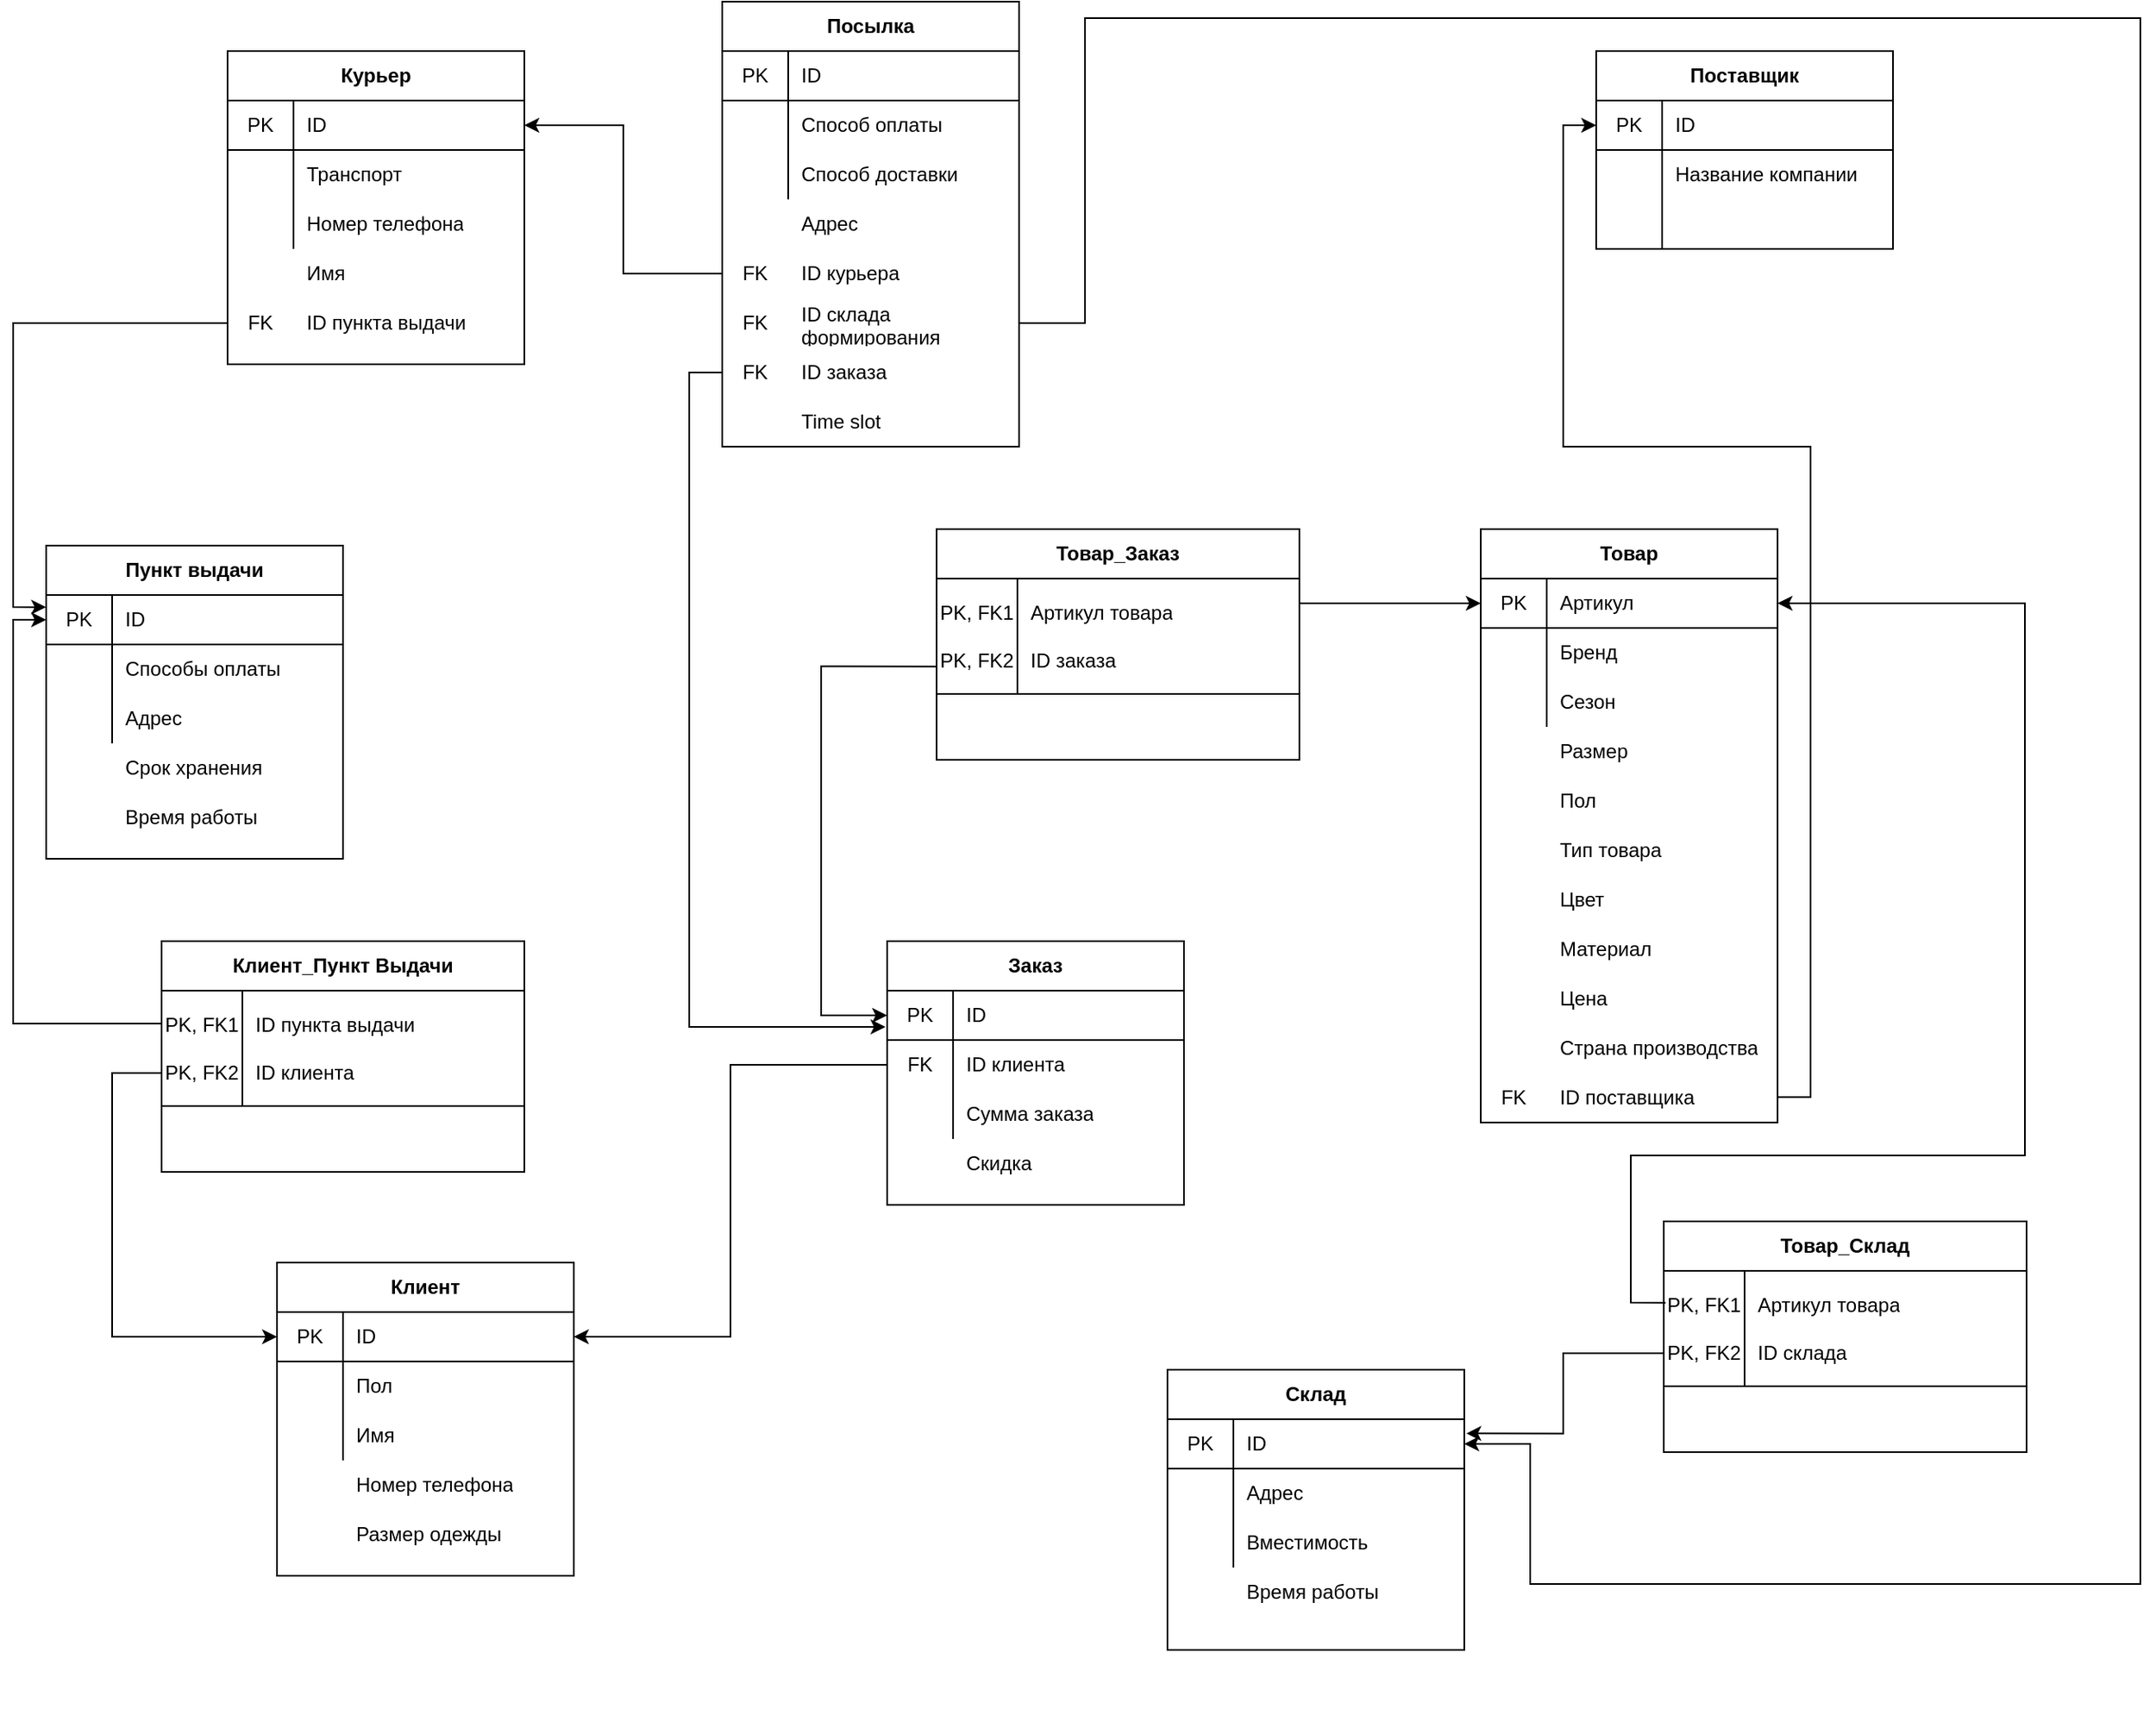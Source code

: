 <mxfile version="13.10.2" type="github">
  <diagram id="lGKr7dU0mGZIIrM9pEWA" name="Page-1">
    <mxGraphModel dx="1038" dy="548" grid="1" gridSize="10" guides="1" tooltips="1" connect="1" arrows="1" fold="1" page="1" pageScale="1" pageWidth="827" pageHeight="1169" math="0" shadow="0">
      <root>
        <mxCell id="0" />
        <mxCell id="1" parent="0" />
        <mxCell id="0K-Lj4Rn9zvSCGiPcpmL-1" value="" style="group" vertex="1" connectable="0" parent="1">
          <mxGeometry x="180" y="80" width="180" height="220" as="geometry" />
        </mxCell>
        <mxCell id="0K-Lj4Rn9zvSCGiPcpmL-2" value="Курьер" style="shape=table;html=1;whiteSpace=wrap;startSize=30;container=1;collapsible=0;childLayout=tableLayout;fixedRows=1;rowLines=0;fontStyle=1;align=center;" vertex="1" parent="0K-Lj4Rn9zvSCGiPcpmL-1">
          <mxGeometry width="180" height="190" as="geometry" />
        </mxCell>
        <mxCell id="0K-Lj4Rn9zvSCGiPcpmL-3" value="" style="shape=partialRectangle;html=1;whiteSpace=wrap;collapsible=0;dropTarget=0;pointerEvents=0;fillColor=none;top=0;left=0;bottom=1;right=0;points=[[0,0.5],[1,0.5]];portConstraint=eastwest;" vertex="1" parent="0K-Lj4Rn9zvSCGiPcpmL-2">
          <mxGeometry y="30" width="180" height="30" as="geometry" />
        </mxCell>
        <mxCell id="0K-Lj4Rn9zvSCGiPcpmL-4" value="PK" style="shape=partialRectangle;html=1;whiteSpace=wrap;connectable=0;fillColor=none;top=0;left=0;bottom=0;right=0;overflow=hidden;" vertex="1" parent="0K-Lj4Rn9zvSCGiPcpmL-3">
          <mxGeometry width="40" height="30" as="geometry" />
        </mxCell>
        <mxCell id="0K-Lj4Rn9zvSCGiPcpmL-5" value="ID" style="shape=partialRectangle;html=1;whiteSpace=wrap;connectable=0;fillColor=none;top=0;left=0;bottom=0;right=0;align=left;spacingLeft=6;overflow=hidden;" vertex="1" parent="0K-Lj4Rn9zvSCGiPcpmL-3">
          <mxGeometry x="40" width="140" height="30" as="geometry" />
        </mxCell>
        <mxCell id="0K-Lj4Rn9zvSCGiPcpmL-6" value="" style="shape=partialRectangle;html=1;whiteSpace=wrap;collapsible=0;dropTarget=0;pointerEvents=0;fillColor=none;top=0;left=0;bottom=0;right=0;points=[[0,0.5],[1,0.5]];portConstraint=eastwest;" vertex="1" parent="0K-Lj4Rn9zvSCGiPcpmL-2">
          <mxGeometry y="60" width="180" height="30" as="geometry" />
        </mxCell>
        <mxCell id="0K-Lj4Rn9zvSCGiPcpmL-7" value="" style="shape=partialRectangle;html=1;whiteSpace=wrap;connectable=0;fillColor=none;top=0;left=0;bottom=0;right=0;overflow=hidden;" vertex="1" parent="0K-Lj4Rn9zvSCGiPcpmL-6">
          <mxGeometry width="40" height="30" as="geometry" />
        </mxCell>
        <mxCell id="0K-Lj4Rn9zvSCGiPcpmL-8" value="Транспорт" style="shape=partialRectangle;html=1;whiteSpace=wrap;connectable=0;fillColor=none;top=0;left=0;bottom=0;right=0;align=left;spacingLeft=6;overflow=hidden;" vertex="1" parent="0K-Lj4Rn9zvSCGiPcpmL-6">
          <mxGeometry x="40" width="140" height="30" as="geometry" />
        </mxCell>
        <mxCell id="0K-Lj4Rn9zvSCGiPcpmL-9" value="" style="shape=partialRectangle;html=1;whiteSpace=wrap;collapsible=0;dropTarget=0;pointerEvents=0;fillColor=none;top=0;left=0;bottom=0;right=0;points=[[0,0.5],[1,0.5]];portConstraint=eastwest;" vertex="1" parent="0K-Lj4Rn9zvSCGiPcpmL-2">
          <mxGeometry y="90" width="180" height="30" as="geometry" />
        </mxCell>
        <mxCell id="0K-Lj4Rn9zvSCGiPcpmL-10" value="" style="shape=partialRectangle;html=1;whiteSpace=wrap;connectable=0;fillColor=none;top=0;left=0;bottom=0;right=0;overflow=hidden;" vertex="1" parent="0K-Lj4Rn9zvSCGiPcpmL-9">
          <mxGeometry width="40" height="30" as="geometry" />
        </mxCell>
        <mxCell id="0K-Lj4Rn9zvSCGiPcpmL-11" value="Номер телефона" style="shape=partialRectangle;html=1;whiteSpace=wrap;connectable=0;fillColor=none;top=0;left=0;bottom=0;right=0;align=left;spacingLeft=6;overflow=hidden;" vertex="1" parent="0K-Lj4Rn9zvSCGiPcpmL-9">
          <mxGeometry x="40" width="140" height="30" as="geometry" />
        </mxCell>
        <mxCell id="0K-Lj4Rn9zvSCGiPcpmL-12" value="" style="shape=partialRectangle;html=1;whiteSpace=wrap;collapsible=0;dropTarget=0;pointerEvents=0;fillColor=none;top=0;left=0;bottom=0;right=0;points=[[0,0.5],[1,0.5]];portConstraint=eastwest;" vertex="1" parent="0K-Lj4Rn9zvSCGiPcpmL-1">
          <mxGeometry y="120" width="180" height="30" as="geometry" />
        </mxCell>
        <mxCell id="0K-Lj4Rn9zvSCGiPcpmL-13" value="" style="shape=partialRectangle;html=1;whiteSpace=wrap;connectable=0;fillColor=none;top=0;left=0;bottom=0;right=0;overflow=hidden;" vertex="1" parent="0K-Lj4Rn9zvSCGiPcpmL-12">
          <mxGeometry x="-10" width="50" height="30" as="geometry" />
        </mxCell>
        <mxCell id="0K-Lj4Rn9zvSCGiPcpmL-14" value="Имя" style="shape=partialRectangle;html=1;whiteSpace=wrap;connectable=0;fillColor=none;top=0;left=0;bottom=0;right=0;align=left;spacingLeft=6;overflow=hidden;" vertex="1" parent="0K-Lj4Rn9zvSCGiPcpmL-12">
          <mxGeometry x="40" width="140" height="30" as="geometry" />
        </mxCell>
        <mxCell id="0K-Lj4Rn9zvSCGiPcpmL-15" value="" style="shape=partialRectangle;html=1;whiteSpace=wrap;collapsible=0;dropTarget=0;pointerEvents=0;fillColor=none;top=0;left=0;bottom=0;right=0;points=[[0,0.5],[1,0.5]];portConstraint=eastwest;" vertex="1" parent="0K-Lj4Rn9zvSCGiPcpmL-1">
          <mxGeometry y="150" width="180" height="30" as="geometry" />
        </mxCell>
        <mxCell id="0K-Lj4Rn9zvSCGiPcpmL-16" value="FK" style="shape=partialRectangle;html=1;whiteSpace=wrap;connectable=0;fillColor=none;top=0;left=0;bottom=0;right=0;overflow=hidden;" vertex="1" parent="0K-Lj4Rn9zvSCGiPcpmL-15">
          <mxGeometry width="40" height="30" as="geometry" />
        </mxCell>
        <mxCell id="0K-Lj4Rn9zvSCGiPcpmL-17" value="ID пункта выдачи" style="shape=partialRectangle;html=1;whiteSpace=wrap;connectable=0;fillColor=none;top=0;left=0;bottom=0;right=0;align=left;spacingLeft=6;overflow=hidden;" vertex="1" parent="0K-Lj4Rn9zvSCGiPcpmL-15">
          <mxGeometry x="40" width="140" height="30" as="geometry" />
        </mxCell>
        <mxCell id="0K-Lj4Rn9zvSCGiPcpmL-18" value="" style="group" vertex="1" connectable="0" parent="1">
          <mxGeometry x="480" y="50" width="180" height="270" as="geometry" />
        </mxCell>
        <mxCell id="0K-Lj4Rn9zvSCGiPcpmL-19" value="Посылка" style="shape=table;html=1;whiteSpace=wrap;startSize=30;container=1;collapsible=0;childLayout=tableLayout;fixedRows=1;rowLines=0;fontStyle=1;align=center;" vertex="1" parent="0K-Lj4Rn9zvSCGiPcpmL-18">
          <mxGeometry width="180" height="270" as="geometry" />
        </mxCell>
        <mxCell id="0K-Lj4Rn9zvSCGiPcpmL-20" value="" style="shape=partialRectangle;html=1;whiteSpace=wrap;collapsible=0;dropTarget=0;pointerEvents=0;fillColor=none;top=0;left=0;bottom=1;right=0;points=[[0,0.5],[1,0.5]];portConstraint=eastwest;" vertex="1" parent="0K-Lj4Rn9zvSCGiPcpmL-19">
          <mxGeometry y="30" width="180" height="30" as="geometry" />
        </mxCell>
        <mxCell id="0K-Lj4Rn9zvSCGiPcpmL-21" value="PK" style="shape=partialRectangle;html=1;whiteSpace=wrap;connectable=0;fillColor=none;top=0;left=0;bottom=0;right=0;overflow=hidden;" vertex="1" parent="0K-Lj4Rn9zvSCGiPcpmL-20">
          <mxGeometry width="40" height="30" as="geometry" />
        </mxCell>
        <mxCell id="0K-Lj4Rn9zvSCGiPcpmL-22" value="ID" style="shape=partialRectangle;html=1;whiteSpace=wrap;connectable=0;fillColor=none;top=0;left=0;bottom=0;right=0;align=left;spacingLeft=6;overflow=hidden;" vertex="1" parent="0K-Lj4Rn9zvSCGiPcpmL-20">
          <mxGeometry x="40" width="140" height="30" as="geometry" />
        </mxCell>
        <mxCell id="0K-Lj4Rn9zvSCGiPcpmL-23" value="" style="shape=partialRectangle;html=1;whiteSpace=wrap;collapsible=0;dropTarget=0;pointerEvents=0;fillColor=none;top=0;left=0;bottom=0;right=0;points=[[0,0.5],[1,0.5]];portConstraint=eastwest;" vertex="1" parent="0K-Lj4Rn9zvSCGiPcpmL-19">
          <mxGeometry y="60" width="180" height="30" as="geometry" />
        </mxCell>
        <mxCell id="0K-Lj4Rn9zvSCGiPcpmL-24" value="" style="shape=partialRectangle;html=1;whiteSpace=wrap;connectable=0;fillColor=none;top=0;left=0;bottom=0;right=0;overflow=hidden;" vertex="1" parent="0K-Lj4Rn9zvSCGiPcpmL-23">
          <mxGeometry width="40" height="30" as="geometry" />
        </mxCell>
        <mxCell id="0K-Lj4Rn9zvSCGiPcpmL-25" value="Способ оплаты" style="shape=partialRectangle;html=1;whiteSpace=wrap;connectable=0;fillColor=none;top=0;left=0;bottom=0;right=0;align=left;spacingLeft=6;overflow=hidden;" vertex="1" parent="0K-Lj4Rn9zvSCGiPcpmL-23">
          <mxGeometry x="40" width="140" height="30" as="geometry" />
        </mxCell>
        <mxCell id="0K-Lj4Rn9zvSCGiPcpmL-26" value="" style="shape=partialRectangle;html=1;whiteSpace=wrap;collapsible=0;dropTarget=0;pointerEvents=0;fillColor=none;top=0;left=0;bottom=0;right=0;points=[[0,0.5],[1,0.5]];portConstraint=eastwest;" vertex="1" parent="0K-Lj4Rn9zvSCGiPcpmL-19">
          <mxGeometry y="90" width="180" height="30" as="geometry" />
        </mxCell>
        <mxCell id="0K-Lj4Rn9zvSCGiPcpmL-27" value="" style="shape=partialRectangle;html=1;whiteSpace=wrap;connectable=0;fillColor=none;top=0;left=0;bottom=0;right=0;overflow=hidden;" vertex="1" parent="0K-Lj4Rn9zvSCGiPcpmL-26">
          <mxGeometry width="40" height="30" as="geometry" />
        </mxCell>
        <mxCell id="0K-Lj4Rn9zvSCGiPcpmL-28" value="Способ доставки" style="shape=partialRectangle;html=1;whiteSpace=wrap;connectable=0;fillColor=none;top=0;left=0;bottom=0;right=0;align=left;spacingLeft=6;overflow=hidden;" vertex="1" parent="0K-Lj4Rn9zvSCGiPcpmL-26">
          <mxGeometry x="40" width="140" height="30" as="geometry" />
        </mxCell>
        <mxCell id="0K-Lj4Rn9zvSCGiPcpmL-29" value="" style="shape=partialRectangle;html=1;whiteSpace=wrap;collapsible=0;dropTarget=0;pointerEvents=0;fillColor=none;top=0;left=0;bottom=0;right=0;points=[[0,0.5],[1,0.5]];portConstraint=eastwest;" vertex="1" parent="0K-Lj4Rn9zvSCGiPcpmL-18">
          <mxGeometry y="180" width="180" height="30" as="geometry" />
        </mxCell>
        <mxCell id="0K-Lj4Rn9zvSCGiPcpmL-30" value="FK" style="shape=partialRectangle;html=1;whiteSpace=wrap;connectable=0;fillColor=none;top=0;left=0;bottom=0;right=0;overflow=hidden;" vertex="1" parent="0K-Lj4Rn9zvSCGiPcpmL-29">
          <mxGeometry width="40" height="30" as="geometry" />
        </mxCell>
        <mxCell id="0K-Lj4Rn9zvSCGiPcpmL-31" value="ID склада формирования" style="shape=partialRectangle;html=1;whiteSpace=wrap;connectable=0;fillColor=none;top=0;left=0;bottom=0;right=0;align=left;spacingLeft=6;overflow=hidden;" vertex="1" parent="0K-Lj4Rn9zvSCGiPcpmL-29">
          <mxGeometry x="40" width="140" height="30" as="geometry" />
        </mxCell>
        <mxCell id="0K-Lj4Rn9zvSCGiPcpmL-32" value="" style="shape=partialRectangle;html=1;whiteSpace=wrap;collapsible=0;dropTarget=0;pointerEvents=0;fillColor=none;top=0;left=0;bottom=0;right=0;points=[[0,0.5],[1,0.5]];portConstraint=eastwest;" vertex="1" parent="0K-Lj4Rn9zvSCGiPcpmL-18">
          <mxGeometry y="150" width="180" height="30" as="geometry" />
        </mxCell>
        <mxCell id="0K-Lj4Rn9zvSCGiPcpmL-33" value="FK" style="shape=partialRectangle;html=1;whiteSpace=wrap;connectable=0;fillColor=none;top=0;left=0;bottom=0;right=0;overflow=hidden;" vertex="1" parent="0K-Lj4Rn9zvSCGiPcpmL-32">
          <mxGeometry width="40" height="30" as="geometry" />
        </mxCell>
        <mxCell id="0K-Lj4Rn9zvSCGiPcpmL-34" value="ID курьера" style="shape=partialRectangle;html=1;whiteSpace=wrap;connectable=0;fillColor=none;top=0;left=0;bottom=0;right=0;align=left;spacingLeft=6;overflow=hidden;" vertex="1" parent="0K-Lj4Rn9zvSCGiPcpmL-32">
          <mxGeometry x="40" width="140" height="30" as="geometry" />
        </mxCell>
        <mxCell id="0K-Lj4Rn9zvSCGiPcpmL-35" value="" style="shape=partialRectangle;html=1;whiteSpace=wrap;collapsible=0;dropTarget=0;pointerEvents=0;fillColor=none;top=0;left=0;bottom=0;right=0;points=[[0,0.5],[1,0.5]];portConstraint=eastwest;" vertex="1" parent="0K-Lj4Rn9zvSCGiPcpmL-18">
          <mxGeometry y="120" width="180" height="30" as="geometry" />
        </mxCell>
        <mxCell id="0K-Lj4Rn9zvSCGiPcpmL-36" value="" style="shape=partialRectangle;html=1;whiteSpace=wrap;connectable=0;fillColor=none;top=0;left=0;bottom=0;right=0;overflow=hidden;" vertex="1" parent="0K-Lj4Rn9zvSCGiPcpmL-35">
          <mxGeometry width="40" height="30" as="geometry" />
        </mxCell>
        <mxCell id="0K-Lj4Rn9zvSCGiPcpmL-37" value="Адрес" style="shape=partialRectangle;html=1;whiteSpace=wrap;connectable=0;fillColor=none;top=0;left=0;bottom=0;right=0;align=left;spacingLeft=6;overflow=hidden;" vertex="1" parent="0K-Lj4Rn9zvSCGiPcpmL-35">
          <mxGeometry x="40" width="140" height="30" as="geometry" />
        </mxCell>
        <mxCell id="0K-Lj4Rn9zvSCGiPcpmL-38" value="" style="shape=partialRectangle;html=1;whiteSpace=wrap;collapsible=0;dropTarget=0;pointerEvents=0;fillColor=none;top=0;left=0;bottom=0;right=0;points=[[0,0.5],[1,0.5]];portConstraint=eastwest;" vertex="1" parent="0K-Lj4Rn9zvSCGiPcpmL-18">
          <mxGeometry y="210" width="180" height="30" as="geometry" />
        </mxCell>
        <mxCell id="0K-Lj4Rn9zvSCGiPcpmL-39" value="FK" style="shape=partialRectangle;html=1;whiteSpace=wrap;connectable=0;fillColor=none;top=0;left=0;bottom=0;right=0;overflow=hidden;" vertex="1" parent="0K-Lj4Rn9zvSCGiPcpmL-38">
          <mxGeometry width="40" height="30" as="geometry" />
        </mxCell>
        <mxCell id="0K-Lj4Rn9zvSCGiPcpmL-40" value="ID заказа" style="shape=partialRectangle;html=1;whiteSpace=wrap;connectable=0;fillColor=none;top=0;left=0;bottom=0;right=0;align=left;spacingLeft=6;overflow=hidden;" vertex="1" parent="0K-Lj4Rn9zvSCGiPcpmL-38">
          <mxGeometry x="40" width="140" height="30" as="geometry" />
        </mxCell>
        <mxCell id="0K-Lj4Rn9zvSCGiPcpmL-41" value="" style="shape=partialRectangle;html=1;whiteSpace=wrap;collapsible=0;dropTarget=0;pointerEvents=0;fillColor=none;top=0;left=0;bottom=0;right=0;points=[[0,0.5],[1,0.5]];portConstraint=eastwest;" vertex="1" parent="0K-Lj4Rn9zvSCGiPcpmL-18">
          <mxGeometry y="240" width="180" height="30" as="geometry" />
        </mxCell>
        <mxCell id="0K-Lj4Rn9zvSCGiPcpmL-42" value="Time slot" style="shape=partialRectangle;html=1;whiteSpace=wrap;connectable=0;fillColor=none;top=0;left=0;bottom=0;right=0;align=left;spacingLeft=6;overflow=hidden;" vertex="1" parent="0K-Lj4Rn9zvSCGiPcpmL-41">
          <mxGeometry x="40" width="140" height="30" as="geometry" />
        </mxCell>
        <mxCell id="0K-Lj4Rn9zvSCGiPcpmL-43" value="" style="group" vertex="1" connectable="0" parent="1">
          <mxGeometry x="940" y="370" width="180" height="360" as="geometry" />
        </mxCell>
        <mxCell id="0K-Lj4Rn9zvSCGiPcpmL-44" value="" style="group" vertex="1" connectable="0" parent="0K-Lj4Rn9zvSCGiPcpmL-43">
          <mxGeometry width="180" height="360" as="geometry" />
        </mxCell>
        <mxCell id="0K-Lj4Rn9zvSCGiPcpmL-45" value="Товар" style="shape=table;html=1;whiteSpace=wrap;startSize=30;container=1;collapsible=0;childLayout=tableLayout;fixedRows=1;rowLines=0;fontStyle=1;align=center;" vertex="1" parent="0K-Lj4Rn9zvSCGiPcpmL-44">
          <mxGeometry width="180" height="360" as="geometry" />
        </mxCell>
        <mxCell id="0K-Lj4Rn9zvSCGiPcpmL-46" value="" style="shape=partialRectangle;html=1;whiteSpace=wrap;collapsible=0;dropTarget=0;pointerEvents=0;fillColor=none;top=0;left=0;bottom=1;right=0;points=[[0,0.5],[1,0.5]];portConstraint=eastwest;" vertex="1" parent="0K-Lj4Rn9zvSCGiPcpmL-45">
          <mxGeometry y="30" width="180" height="30" as="geometry" />
        </mxCell>
        <mxCell id="0K-Lj4Rn9zvSCGiPcpmL-47" value="PK" style="shape=partialRectangle;html=1;whiteSpace=wrap;connectable=0;fillColor=none;top=0;left=0;bottom=0;right=0;overflow=hidden;" vertex="1" parent="0K-Lj4Rn9zvSCGiPcpmL-46">
          <mxGeometry width="40" height="30" as="geometry" />
        </mxCell>
        <mxCell id="0K-Lj4Rn9zvSCGiPcpmL-48" value="Артикул" style="shape=partialRectangle;html=1;whiteSpace=wrap;connectable=0;fillColor=none;top=0;left=0;bottom=0;right=0;align=left;spacingLeft=6;overflow=hidden;" vertex="1" parent="0K-Lj4Rn9zvSCGiPcpmL-46">
          <mxGeometry x="40" width="140" height="30" as="geometry" />
        </mxCell>
        <mxCell id="0K-Lj4Rn9zvSCGiPcpmL-49" value="" style="shape=partialRectangle;html=1;whiteSpace=wrap;collapsible=0;dropTarget=0;pointerEvents=0;fillColor=none;top=0;left=0;bottom=0;right=0;points=[[0,0.5],[1,0.5]];portConstraint=eastwest;" vertex="1" parent="0K-Lj4Rn9zvSCGiPcpmL-45">
          <mxGeometry y="60" width="180" height="30" as="geometry" />
        </mxCell>
        <mxCell id="0K-Lj4Rn9zvSCGiPcpmL-50" value="" style="shape=partialRectangle;html=1;whiteSpace=wrap;connectable=0;fillColor=none;top=0;left=0;bottom=0;right=0;overflow=hidden;" vertex="1" parent="0K-Lj4Rn9zvSCGiPcpmL-49">
          <mxGeometry width="40" height="30" as="geometry" />
        </mxCell>
        <mxCell id="0K-Lj4Rn9zvSCGiPcpmL-51" value="Бренд" style="shape=partialRectangle;html=1;whiteSpace=wrap;connectable=0;fillColor=none;top=0;left=0;bottom=0;right=0;align=left;spacingLeft=6;overflow=hidden;" vertex="1" parent="0K-Lj4Rn9zvSCGiPcpmL-49">
          <mxGeometry x="40" width="140" height="30" as="geometry" />
        </mxCell>
        <mxCell id="0K-Lj4Rn9zvSCGiPcpmL-52" value="" style="shape=partialRectangle;html=1;whiteSpace=wrap;collapsible=0;dropTarget=0;pointerEvents=0;fillColor=none;top=0;left=0;bottom=0;right=0;points=[[0,0.5],[1,0.5]];portConstraint=eastwest;" vertex="1" parent="0K-Lj4Rn9zvSCGiPcpmL-45">
          <mxGeometry y="90" width="180" height="30" as="geometry" />
        </mxCell>
        <mxCell id="0K-Lj4Rn9zvSCGiPcpmL-53" value="" style="shape=partialRectangle;html=1;whiteSpace=wrap;connectable=0;fillColor=none;top=0;left=0;bottom=0;right=0;overflow=hidden;" vertex="1" parent="0K-Lj4Rn9zvSCGiPcpmL-52">
          <mxGeometry width="40" height="30" as="geometry" />
        </mxCell>
        <mxCell id="0K-Lj4Rn9zvSCGiPcpmL-54" value="Сезон" style="shape=partialRectangle;html=1;whiteSpace=wrap;connectable=0;fillColor=none;top=0;left=0;bottom=0;right=0;align=left;spacingLeft=6;overflow=hidden;" vertex="1" parent="0K-Lj4Rn9zvSCGiPcpmL-52">
          <mxGeometry x="40" width="140" height="30" as="geometry" />
        </mxCell>
        <mxCell id="0K-Lj4Rn9zvSCGiPcpmL-55" value="" style="shape=partialRectangle;html=1;whiteSpace=wrap;collapsible=0;dropTarget=0;pointerEvents=0;fillColor=none;top=0;left=0;bottom=0;right=0;points=[[0,0.5],[1,0.5]];portConstraint=eastwest;" vertex="1" parent="0K-Lj4Rn9zvSCGiPcpmL-44">
          <mxGeometry y="180" width="180" height="30.0" as="geometry" />
        </mxCell>
        <mxCell id="0K-Lj4Rn9zvSCGiPcpmL-56" value="" style="shape=partialRectangle;html=1;whiteSpace=wrap;connectable=0;fillColor=none;top=0;left=0;bottom=0;right=0;overflow=hidden;" vertex="1" parent="0K-Lj4Rn9zvSCGiPcpmL-55">
          <mxGeometry width="40" height="30.0" as="geometry" />
        </mxCell>
        <mxCell id="0K-Lj4Rn9zvSCGiPcpmL-57" value="Тип товара" style="shape=partialRectangle;html=1;whiteSpace=wrap;connectable=0;fillColor=none;top=0;left=0;bottom=0;right=0;align=left;spacingLeft=6;overflow=hidden;" vertex="1" parent="0K-Lj4Rn9zvSCGiPcpmL-55">
          <mxGeometry x="40" width="140" height="30.0" as="geometry" />
        </mxCell>
        <mxCell id="0K-Lj4Rn9zvSCGiPcpmL-58" value="" style="shape=partialRectangle;html=1;whiteSpace=wrap;collapsible=0;dropTarget=0;pointerEvents=0;fillColor=none;top=0;left=0;bottom=0;right=0;points=[[0,0.5],[1,0.5]];portConstraint=eastwest;" vertex="1" parent="0K-Lj4Rn9zvSCGiPcpmL-44">
          <mxGeometry y="150" width="180" height="30.0" as="geometry" />
        </mxCell>
        <mxCell id="0K-Lj4Rn9zvSCGiPcpmL-59" value="" style="shape=partialRectangle;html=1;whiteSpace=wrap;connectable=0;fillColor=none;top=0;left=0;bottom=0;right=0;overflow=hidden;" vertex="1" parent="0K-Lj4Rn9zvSCGiPcpmL-58">
          <mxGeometry width="40" height="30.0" as="geometry" />
        </mxCell>
        <mxCell id="0K-Lj4Rn9zvSCGiPcpmL-60" value="Пол" style="shape=partialRectangle;html=1;whiteSpace=wrap;connectable=0;fillColor=none;top=0;left=0;bottom=0;right=0;align=left;spacingLeft=6;overflow=hidden;" vertex="1" parent="0K-Lj4Rn9zvSCGiPcpmL-58">
          <mxGeometry x="40" width="140" height="30.0" as="geometry" />
        </mxCell>
        <mxCell id="0K-Lj4Rn9zvSCGiPcpmL-61" value="" style="shape=partialRectangle;html=1;whiteSpace=wrap;collapsible=0;dropTarget=0;pointerEvents=0;fillColor=none;top=0;left=0;bottom=0;right=0;points=[[0,0.5],[1,0.5]];portConstraint=eastwest;" vertex="1" parent="0K-Lj4Rn9zvSCGiPcpmL-44">
          <mxGeometry y="120.0" width="180" height="30.0" as="geometry" />
        </mxCell>
        <mxCell id="0K-Lj4Rn9zvSCGiPcpmL-62" value="" style="shape=partialRectangle;html=1;whiteSpace=wrap;connectable=0;fillColor=none;top=0;left=0;bottom=0;right=0;overflow=hidden;" vertex="1" parent="0K-Lj4Rn9zvSCGiPcpmL-61">
          <mxGeometry width="40" height="30.0" as="geometry" />
        </mxCell>
        <mxCell id="0K-Lj4Rn9zvSCGiPcpmL-63" value="Размер" style="shape=partialRectangle;html=1;whiteSpace=wrap;connectable=0;fillColor=none;top=0;left=0;bottom=0;right=0;align=left;spacingLeft=6;overflow=hidden;" vertex="1" parent="0K-Lj4Rn9zvSCGiPcpmL-61">
          <mxGeometry x="40" width="140" height="30.0" as="geometry" />
        </mxCell>
        <mxCell id="0K-Lj4Rn9zvSCGiPcpmL-64" value="" style="shape=partialRectangle;html=1;whiteSpace=wrap;collapsible=0;dropTarget=0;pointerEvents=0;fillColor=none;top=0;left=0;bottom=0;right=0;points=[[0,0.5],[1,0.5]];portConstraint=eastwest;" vertex="1" parent="0K-Lj4Rn9zvSCGiPcpmL-44">
          <mxGeometry y="210.0" width="180" height="30.0" as="geometry" />
        </mxCell>
        <mxCell id="0K-Lj4Rn9zvSCGiPcpmL-65" value="" style="shape=partialRectangle;html=1;whiteSpace=wrap;connectable=0;fillColor=none;top=0;left=0;bottom=0;right=0;overflow=hidden;" vertex="1" parent="0K-Lj4Rn9zvSCGiPcpmL-64">
          <mxGeometry width="40" height="30.0" as="geometry" />
        </mxCell>
        <mxCell id="0K-Lj4Rn9zvSCGiPcpmL-66" value="Цвет" style="shape=partialRectangle;html=1;whiteSpace=wrap;connectable=0;fillColor=none;top=0;left=0;bottom=0;right=0;align=left;spacingLeft=6;overflow=hidden;" vertex="1" parent="0K-Lj4Rn9zvSCGiPcpmL-64">
          <mxGeometry x="40" width="140" height="30.0" as="geometry" />
        </mxCell>
        <mxCell id="0K-Lj4Rn9zvSCGiPcpmL-67" value="" style="shape=partialRectangle;html=1;whiteSpace=wrap;collapsible=0;dropTarget=0;pointerEvents=0;fillColor=none;top=0;left=0;bottom=0;right=0;points=[[0,0.5],[1,0.5]];portConstraint=eastwest;" vertex="1" parent="0K-Lj4Rn9zvSCGiPcpmL-44">
          <mxGeometry y="240.0" width="180" height="30.0" as="geometry" />
        </mxCell>
        <mxCell id="0K-Lj4Rn9zvSCGiPcpmL-68" value="" style="shape=partialRectangle;html=1;whiteSpace=wrap;connectable=0;fillColor=none;top=0;left=0;bottom=0;right=0;overflow=hidden;" vertex="1" parent="0K-Lj4Rn9zvSCGiPcpmL-67">
          <mxGeometry width="40" height="30.0" as="geometry" />
        </mxCell>
        <mxCell id="0K-Lj4Rn9zvSCGiPcpmL-69" value="Материал" style="shape=partialRectangle;html=1;whiteSpace=wrap;connectable=0;fillColor=none;top=0;left=0;bottom=0;right=0;align=left;spacingLeft=6;overflow=hidden;" vertex="1" parent="0K-Lj4Rn9zvSCGiPcpmL-67">
          <mxGeometry x="40" width="140" height="30.0" as="geometry" />
        </mxCell>
        <mxCell id="0K-Lj4Rn9zvSCGiPcpmL-70" value="" style="shape=partialRectangle;html=1;whiteSpace=wrap;collapsible=0;dropTarget=0;pointerEvents=0;fillColor=none;top=0;left=0;bottom=0;right=0;points=[[0,0.5],[1,0.5]];portConstraint=eastwest;" vertex="1" parent="0K-Lj4Rn9zvSCGiPcpmL-44">
          <mxGeometry y="270.0" width="180" height="30.0" as="geometry" />
        </mxCell>
        <mxCell id="0K-Lj4Rn9zvSCGiPcpmL-71" value="" style="shape=partialRectangle;html=1;whiteSpace=wrap;connectable=0;fillColor=none;top=0;left=0;bottom=0;right=0;overflow=hidden;" vertex="1" parent="0K-Lj4Rn9zvSCGiPcpmL-70">
          <mxGeometry width="40" height="30.0" as="geometry" />
        </mxCell>
        <mxCell id="0K-Lj4Rn9zvSCGiPcpmL-72" value="Цена" style="shape=partialRectangle;html=1;whiteSpace=wrap;connectable=0;fillColor=none;top=0;left=0;bottom=0;right=0;align=left;spacingLeft=6;overflow=hidden;" vertex="1" parent="0K-Lj4Rn9zvSCGiPcpmL-70">
          <mxGeometry x="40" width="140" height="30.0" as="geometry" />
        </mxCell>
        <mxCell id="0K-Lj4Rn9zvSCGiPcpmL-73" value="" style="shape=partialRectangle;html=1;whiteSpace=wrap;collapsible=0;dropTarget=0;pointerEvents=0;fillColor=none;top=0;left=0;bottom=0;right=0;points=[[0,0.5],[1,0.5]];portConstraint=eastwest;" vertex="1" parent="0K-Lj4Rn9zvSCGiPcpmL-44">
          <mxGeometry y="300" width="180" height="30.0" as="geometry" />
        </mxCell>
        <mxCell id="0K-Lj4Rn9zvSCGiPcpmL-74" value="" style="shape=partialRectangle;html=1;whiteSpace=wrap;connectable=0;fillColor=none;top=0;left=0;bottom=0;right=0;overflow=hidden;" vertex="1" parent="0K-Lj4Rn9zvSCGiPcpmL-73">
          <mxGeometry width="40" height="30.0" as="geometry" />
        </mxCell>
        <mxCell id="0K-Lj4Rn9zvSCGiPcpmL-75" value="Страна производства" style="shape=partialRectangle;html=1;whiteSpace=wrap;connectable=0;fillColor=none;top=0;left=0;bottom=0;right=0;align=left;spacingLeft=6;overflow=hidden;" vertex="1" parent="0K-Lj4Rn9zvSCGiPcpmL-73">
          <mxGeometry x="40" width="140" height="30.0" as="geometry" />
        </mxCell>
        <mxCell id="0K-Lj4Rn9zvSCGiPcpmL-76" value="" style="shape=partialRectangle;html=1;whiteSpace=wrap;collapsible=0;dropTarget=0;pointerEvents=0;fillColor=none;top=0;left=0;bottom=0;right=0;points=[[0,0.5],[1,0.5]];portConstraint=eastwest;" vertex="1" parent="0K-Lj4Rn9zvSCGiPcpmL-44">
          <mxGeometry y="329.999" width="180" height="29.143" as="geometry" />
        </mxCell>
        <mxCell id="0K-Lj4Rn9zvSCGiPcpmL-77" value="" style="shape=partialRectangle;html=1;whiteSpace=wrap;connectable=0;fillColor=none;top=0;left=0;bottom=0;right=0;overflow=hidden;" vertex="1" parent="0K-Lj4Rn9zvSCGiPcpmL-76">
          <mxGeometry width="40" height="29.143" as="geometry" />
        </mxCell>
        <mxCell id="0K-Lj4Rn9zvSCGiPcpmL-78" value="ID поставщика" style="shape=partialRectangle;html=1;whiteSpace=wrap;connectable=0;fillColor=none;top=0;left=0;bottom=0;right=0;align=left;spacingLeft=6;overflow=hidden;" vertex="1" parent="0K-Lj4Rn9zvSCGiPcpmL-76">
          <mxGeometry x="40" width="140" height="29.143" as="geometry" />
        </mxCell>
        <mxCell id="0K-Lj4Rn9zvSCGiPcpmL-79" value="FK" style="shape=partialRectangle;html=1;whiteSpace=wrap;connectable=0;fillColor=none;top=0;left=0;bottom=0;right=0;overflow=hidden;" vertex="1" parent="0K-Lj4Rn9zvSCGiPcpmL-44">
          <mxGeometry y="330" width="40" height="30" as="geometry" />
        </mxCell>
        <mxCell id="0K-Lj4Rn9zvSCGiPcpmL-80" value="" style="group" vertex="1" connectable="0" parent="1">
          <mxGeometry x="1010" y="80" width="180" height="220" as="geometry" />
        </mxCell>
        <mxCell id="0K-Lj4Rn9zvSCGiPcpmL-81" value="Поставщик" style="shape=table;html=1;whiteSpace=wrap;startSize=30;container=1;collapsible=0;childLayout=tableLayout;fixedRows=1;rowLines=0;fontStyle=1;align=center;" vertex="1" parent="0K-Lj4Rn9zvSCGiPcpmL-80">
          <mxGeometry width="180" height="120" as="geometry" />
        </mxCell>
        <mxCell id="0K-Lj4Rn9zvSCGiPcpmL-82" value="" style="shape=partialRectangle;html=1;whiteSpace=wrap;collapsible=0;dropTarget=0;pointerEvents=0;fillColor=none;top=0;left=0;bottom=1;right=0;points=[[0,0.5],[1,0.5]];portConstraint=eastwest;" vertex="1" parent="0K-Lj4Rn9zvSCGiPcpmL-81">
          <mxGeometry y="30" width="180" height="30" as="geometry" />
        </mxCell>
        <mxCell id="0K-Lj4Rn9zvSCGiPcpmL-83" value="PK" style="shape=partialRectangle;html=1;whiteSpace=wrap;connectable=0;fillColor=none;top=0;left=0;bottom=0;right=0;overflow=hidden;" vertex="1" parent="0K-Lj4Rn9zvSCGiPcpmL-82">
          <mxGeometry width="40" height="30" as="geometry" />
        </mxCell>
        <mxCell id="0K-Lj4Rn9zvSCGiPcpmL-84" value="ID" style="shape=partialRectangle;html=1;whiteSpace=wrap;connectable=0;fillColor=none;top=0;left=0;bottom=0;right=0;align=left;spacingLeft=6;overflow=hidden;" vertex="1" parent="0K-Lj4Rn9zvSCGiPcpmL-82">
          <mxGeometry x="40" width="140" height="30" as="geometry" />
        </mxCell>
        <mxCell id="0K-Lj4Rn9zvSCGiPcpmL-85" value="" style="shape=partialRectangle;html=1;whiteSpace=wrap;collapsible=0;dropTarget=0;pointerEvents=0;fillColor=none;top=0;left=0;bottom=0;right=0;points=[[0,0.5],[1,0.5]];portConstraint=eastwest;" vertex="1" parent="0K-Lj4Rn9zvSCGiPcpmL-81">
          <mxGeometry y="60" width="180" height="30" as="geometry" />
        </mxCell>
        <mxCell id="0K-Lj4Rn9zvSCGiPcpmL-86" value="" style="shape=partialRectangle;html=1;whiteSpace=wrap;connectable=0;fillColor=none;top=0;left=0;bottom=0;right=0;overflow=hidden;" vertex="1" parent="0K-Lj4Rn9zvSCGiPcpmL-85">
          <mxGeometry width="40" height="30" as="geometry" />
        </mxCell>
        <mxCell id="0K-Lj4Rn9zvSCGiPcpmL-87" value="Название компании" style="shape=partialRectangle;html=1;whiteSpace=wrap;connectable=0;fillColor=none;top=0;left=0;bottom=0;right=0;align=left;spacingLeft=6;overflow=hidden;" vertex="1" parent="0K-Lj4Rn9zvSCGiPcpmL-85">
          <mxGeometry x="40" width="140" height="30" as="geometry" />
        </mxCell>
        <mxCell id="0K-Lj4Rn9zvSCGiPcpmL-88" value="" style="shape=partialRectangle;html=1;whiteSpace=wrap;collapsible=0;dropTarget=0;pointerEvents=0;fillColor=none;top=0;left=0;bottom=0;right=0;points=[[0,0.5],[1,0.5]];portConstraint=eastwest;" vertex="1" parent="0K-Lj4Rn9zvSCGiPcpmL-81">
          <mxGeometry y="90" width="180" height="30" as="geometry" />
        </mxCell>
        <mxCell id="0K-Lj4Rn9zvSCGiPcpmL-89" value="" style="shape=partialRectangle;html=1;whiteSpace=wrap;connectable=0;fillColor=none;top=0;left=0;bottom=0;right=0;overflow=hidden;" vertex="1" parent="0K-Lj4Rn9zvSCGiPcpmL-88">
          <mxGeometry width="40" height="30" as="geometry" />
        </mxCell>
        <mxCell id="0K-Lj4Rn9zvSCGiPcpmL-90" value="" style="shape=partialRectangle;html=1;whiteSpace=wrap;connectable=0;fillColor=none;top=0;left=0;bottom=0;right=0;align=left;spacingLeft=6;overflow=hidden;" vertex="1" parent="0K-Lj4Rn9zvSCGiPcpmL-88">
          <mxGeometry x="40" width="140" height="30" as="geometry" />
        </mxCell>
        <mxCell id="0K-Lj4Rn9zvSCGiPcpmL-91" value="" style="group" vertex="1" connectable="0" parent="1">
          <mxGeometry x="580" y="620" width="180" height="220" as="geometry" />
        </mxCell>
        <mxCell id="0K-Lj4Rn9zvSCGiPcpmL-92" value="" style="group" vertex="1" connectable="0" parent="0K-Lj4Rn9zvSCGiPcpmL-91">
          <mxGeometry width="180" height="220" as="geometry" />
        </mxCell>
        <mxCell id="0K-Lj4Rn9zvSCGiPcpmL-93" value="Заказ" style="shape=table;html=1;whiteSpace=wrap;startSize=30;container=1;collapsible=0;childLayout=tableLayout;fixedRows=1;rowLines=0;fontStyle=1;align=center;" vertex="1" parent="0K-Lj4Rn9zvSCGiPcpmL-92">
          <mxGeometry width="180" height="160" as="geometry" />
        </mxCell>
        <mxCell id="0K-Lj4Rn9zvSCGiPcpmL-94" value="" style="shape=partialRectangle;html=1;whiteSpace=wrap;collapsible=0;dropTarget=0;pointerEvents=0;fillColor=none;top=0;left=0;bottom=1;right=0;points=[[0,0.5],[1,0.5]];portConstraint=eastwest;" vertex="1" parent="0K-Lj4Rn9zvSCGiPcpmL-93">
          <mxGeometry y="30" width="180" height="30" as="geometry" />
        </mxCell>
        <mxCell id="0K-Lj4Rn9zvSCGiPcpmL-95" value="PK" style="shape=partialRectangle;html=1;whiteSpace=wrap;connectable=0;fillColor=none;top=0;left=0;bottom=0;right=0;overflow=hidden;" vertex="1" parent="0K-Lj4Rn9zvSCGiPcpmL-94">
          <mxGeometry width="40" height="30" as="geometry" />
        </mxCell>
        <mxCell id="0K-Lj4Rn9zvSCGiPcpmL-96" value="ID" style="shape=partialRectangle;html=1;whiteSpace=wrap;connectable=0;fillColor=none;top=0;left=0;bottom=0;right=0;align=left;spacingLeft=6;overflow=hidden;" vertex="1" parent="0K-Lj4Rn9zvSCGiPcpmL-94">
          <mxGeometry x="40" width="140" height="30" as="geometry" />
        </mxCell>
        <mxCell id="0K-Lj4Rn9zvSCGiPcpmL-97" value="" style="shape=partialRectangle;html=1;whiteSpace=wrap;collapsible=0;dropTarget=0;pointerEvents=0;fillColor=none;top=0;left=0;bottom=0;right=0;points=[[0,0.5],[1,0.5]];portConstraint=eastwest;" vertex="1" parent="0K-Lj4Rn9zvSCGiPcpmL-93">
          <mxGeometry y="60" width="180" height="30" as="geometry" />
        </mxCell>
        <mxCell id="0K-Lj4Rn9zvSCGiPcpmL-98" value="FK" style="shape=partialRectangle;html=1;whiteSpace=wrap;connectable=0;fillColor=none;top=0;left=0;bottom=0;right=0;overflow=hidden;" vertex="1" parent="0K-Lj4Rn9zvSCGiPcpmL-97">
          <mxGeometry width="40" height="30" as="geometry" />
        </mxCell>
        <mxCell id="0K-Lj4Rn9zvSCGiPcpmL-99" value="ID клиента" style="shape=partialRectangle;html=1;whiteSpace=wrap;connectable=0;fillColor=none;top=0;left=0;bottom=0;right=0;align=left;spacingLeft=6;overflow=hidden;" vertex="1" parent="0K-Lj4Rn9zvSCGiPcpmL-97">
          <mxGeometry x="40" width="140" height="30" as="geometry" />
        </mxCell>
        <mxCell id="0K-Lj4Rn9zvSCGiPcpmL-100" value="" style="shape=partialRectangle;html=1;whiteSpace=wrap;collapsible=0;dropTarget=0;pointerEvents=0;fillColor=none;top=0;left=0;bottom=0;right=0;points=[[0,0.5],[1,0.5]];portConstraint=eastwest;" vertex="1" parent="0K-Lj4Rn9zvSCGiPcpmL-93">
          <mxGeometry y="90" width="180" height="30" as="geometry" />
        </mxCell>
        <mxCell id="0K-Lj4Rn9zvSCGiPcpmL-101" value="" style="shape=partialRectangle;html=1;whiteSpace=wrap;connectable=0;fillColor=none;top=0;left=0;bottom=0;right=0;overflow=hidden;" vertex="1" parent="0K-Lj4Rn9zvSCGiPcpmL-100">
          <mxGeometry width="40" height="30" as="geometry" />
        </mxCell>
        <mxCell id="0K-Lj4Rn9zvSCGiPcpmL-102" value="Сумма заказа" style="shape=partialRectangle;html=1;whiteSpace=wrap;connectable=0;fillColor=none;top=0;left=0;bottom=0;right=0;align=left;spacingLeft=6;overflow=hidden;" vertex="1" parent="0K-Lj4Rn9zvSCGiPcpmL-100">
          <mxGeometry x="40" width="140" height="30" as="geometry" />
        </mxCell>
        <mxCell id="0K-Lj4Rn9zvSCGiPcpmL-103" value="" style="shape=partialRectangle;html=1;whiteSpace=wrap;collapsible=0;dropTarget=0;pointerEvents=0;fillColor=none;top=0;left=0;bottom=0;right=0;points=[[0,0.5],[1,0.5]];portConstraint=eastwest;" vertex="1" parent="0K-Lj4Rn9zvSCGiPcpmL-92">
          <mxGeometry y="150" width="180" height="30" as="geometry" />
        </mxCell>
        <mxCell id="0K-Lj4Rn9zvSCGiPcpmL-104" value="" style="shape=partialRectangle;html=1;whiteSpace=wrap;connectable=0;fillColor=none;top=0;left=0;bottom=0;right=0;overflow=hidden;" vertex="1" parent="0K-Lj4Rn9zvSCGiPcpmL-103">
          <mxGeometry width="40" height="30" as="geometry" />
        </mxCell>
        <mxCell id="0K-Lj4Rn9zvSCGiPcpmL-105" value="Скидка" style="shape=partialRectangle;html=1;whiteSpace=wrap;connectable=0;fillColor=none;top=0;left=0;bottom=0;right=0;align=left;spacingLeft=6;overflow=hidden;" vertex="1" parent="0K-Lj4Rn9zvSCGiPcpmL-92">
          <mxGeometry x="40" y="120" width="140" height="30" as="geometry" />
        </mxCell>
        <mxCell id="0K-Lj4Rn9zvSCGiPcpmL-106" value="" style="group" vertex="1" connectable="0" parent="1">
          <mxGeometry x="210" y="815" width="180" height="220" as="geometry" />
        </mxCell>
        <mxCell id="0K-Lj4Rn9zvSCGiPcpmL-107" value="" style="group" vertex="1" connectable="0" parent="0K-Lj4Rn9zvSCGiPcpmL-106">
          <mxGeometry width="180" height="220" as="geometry" />
        </mxCell>
        <mxCell id="0K-Lj4Rn9zvSCGiPcpmL-108" value="Клиент" style="shape=table;html=1;whiteSpace=wrap;startSize=30;container=1;collapsible=0;childLayout=tableLayout;fixedRows=1;rowLines=0;fontStyle=1;align=center;" vertex="1" parent="0K-Lj4Rn9zvSCGiPcpmL-107">
          <mxGeometry width="180" height="190" as="geometry" />
        </mxCell>
        <mxCell id="0K-Lj4Rn9zvSCGiPcpmL-109" value="" style="shape=partialRectangle;html=1;whiteSpace=wrap;collapsible=0;dropTarget=0;pointerEvents=0;fillColor=none;top=0;left=0;bottom=1;right=0;points=[[0,0.5],[1,0.5]];portConstraint=eastwest;" vertex="1" parent="0K-Lj4Rn9zvSCGiPcpmL-108">
          <mxGeometry y="30" width="180" height="30" as="geometry" />
        </mxCell>
        <mxCell id="0K-Lj4Rn9zvSCGiPcpmL-110" value="PK" style="shape=partialRectangle;html=1;whiteSpace=wrap;connectable=0;fillColor=none;top=0;left=0;bottom=0;right=0;overflow=hidden;" vertex="1" parent="0K-Lj4Rn9zvSCGiPcpmL-109">
          <mxGeometry width="40" height="30" as="geometry" />
        </mxCell>
        <mxCell id="0K-Lj4Rn9zvSCGiPcpmL-111" value="ID" style="shape=partialRectangle;html=1;whiteSpace=wrap;connectable=0;fillColor=none;top=0;left=0;bottom=0;right=0;align=left;spacingLeft=6;overflow=hidden;" vertex="1" parent="0K-Lj4Rn9zvSCGiPcpmL-109">
          <mxGeometry x="40" width="140" height="30" as="geometry" />
        </mxCell>
        <mxCell id="0K-Lj4Rn9zvSCGiPcpmL-112" value="" style="shape=partialRectangle;html=1;whiteSpace=wrap;collapsible=0;dropTarget=0;pointerEvents=0;fillColor=none;top=0;left=0;bottom=0;right=0;points=[[0,0.5],[1,0.5]];portConstraint=eastwest;" vertex="1" parent="0K-Lj4Rn9zvSCGiPcpmL-108">
          <mxGeometry y="60" width="180" height="30" as="geometry" />
        </mxCell>
        <mxCell id="0K-Lj4Rn9zvSCGiPcpmL-113" value="" style="shape=partialRectangle;html=1;whiteSpace=wrap;connectable=0;fillColor=none;top=0;left=0;bottom=0;right=0;overflow=hidden;" vertex="1" parent="0K-Lj4Rn9zvSCGiPcpmL-112">
          <mxGeometry width="40" height="30" as="geometry" />
        </mxCell>
        <mxCell id="0K-Lj4Rn9zvSCGiPcpmL-114" value="Пол" style="shape=partialRectangle;html=1;whiteSpace=wrap;connectable=0;fillColor=none;top=0;left=0;bottom=0;right=0;align=left;spacingLeft=6;overflow=hidden;" vertex="1" parent="0K-Lj4Rn9zvSCGiPcpmL-112">
          <mxGeometry x="40" width="140" height="30" as="geometry" />
        </mxCell>
        <mxCell id="0K-Lj4Rn9zvSCGiPcpmL-115" value="" style="shape=partialRectangle;html=1;whiteSpace=wrap;collapsible=0;dropTarget=0;pointerEvents=0;fillColor=none;top=0;left=0;bottom=0;right=0;points=[[0,0.5],[1,0.5]];portConstraint=eastwest;" vertex="1" parent="0K-Lj4Rn9zvSCGiPcpmL-108">
          <mxGeometry y="90" width="180" height="30" as="geometry" />
        </mxCell>
        <mxCell id="0K-Lj4Rn9zvSCGiPcpmL-116" value="" style="shape=partialRectangle;html=1;whiteSpace=wrap;connectable=0;fillColor=none;top=0;left=0;bottom=0;right=0;overflow=hidden;" vertex="1" parent="0K-Lj4Rn9zvSCGiPcpmL-115">
          <mxGeometry width="40" height="30" as="geometry" />
        </mxCell>
        <mxCell id="0K-Lj4Rn9zvSCGiPcpmL-117" value="Имя" style="shape=partialRectangle;html=1;whiteSpace=wrap;connectable=0;fillColor=none;top=0;left=0;bottom=0;right=0;align=left;spacingLeft=6;overflow=hidden;" vertex="1" parent="0K-Lj4Rn9zvSCGiPcpmL-115">
          <mxGeometry x="40" width="140" height="30" as="geometry" />
        </mxCell>
        <mxCell id="0K-Lj4Rn9zvSCGiPcpmL-118" value="" style="shape=partialRectangle;html=1;whiteSpace=wrap;collapsible=0;dropTarget=0;pointerEvents=0;fillColor=none;top=0;left=0;bottom=0;right=0;points=[[0,0.5],[1,0.5]];portConstraint=eastwest;" vertex="1" parent="0K-Lj4Rn9zvSCGiPcpmL-107">
          <mxGeometry y="120" width="180" height="30" as="geometry" />
        </mxCell>
        <mxCell id="0K-Lj4Rn9zvSCGiPcpmL-119" value="" style="shape=partialRectangle;html=1;whiteSpace=wrap;connectable=0;fillColor=none;top=0;left=0;bottom=0;right=0;overflow=hidden;" vertex="1" parent="0K-Lj4Rn9zvSCGiPcpmL-118">
          <mxGeometry x="-10" width="50" height="30" as="geometry" />
        </mxCell>
        <mxCell id="0K-Lj4Rn9zvSCGiPcpmL-120" value="Номер телефона" style="shape=partialRectangle;html=1;whiteSpace=wrap;connectable=0;fillColor=none;top=0;left=0;bottom=0;right=0;align=left;spacingLeft=6;overflow=hidden;" vertex="1" parent="0K-Lj4Rn9zvSCGiPcpmL-118">
          <mxGeometry x="40" width="140" height="30" as="geometry" />
        </mxCell>
        <mxCell id="0K-Lj4Rn9zvSCGiPcpmL-121" value="" style="shape=partialRectangle;html=1;whiteSpace=wrap;collapsible=0;dropTarget=0;pointerEvents=0;fillColor=none;top=0;left=0;bottom=0;right=0;points=[[0,0.5],[1,0.5]];portConstraint=eastwest;" vertex="1" parent="0K-Lj4Rn9zvSCGiPcpmL-107">
          <mxGeometry y="150" width="180" height="30" as="geometry" />
        </mxCell>
        <mxCell id="0K-Lj4Rn9zvSCGiPcpmL-122" value="Размер одежды" style="shape=partialRectangle;html=1;whiteSpace=wrap;connectable=0;fillColor=none;top=0;left=0;bottom=0;right=0;align=left;spacingLeft=6;overflow=hidden;" vertex="1" parent="0K-Lj4Rn9zvSCGiPcpmL-121">
          <mxGeometry x="40" width="140" height="30" as="geometry" />
        </mxCell>
        <mxCell id="0K-Lj4Rn9zvSCGiPcpmL-123" value="" style="shape=partialRectangle;html=1;whiteSpace=wrap;collapsible=0;dropTarget=0;pointerEvents=0;fillColor=none;top=0;left=0;bottom=0;right=0;points=[[0,0.5],[1,0.5]];portConstraint=eastwest;" vertex="1" parent="0K-Lj4Rn9zvSCGiPcpmL-107">
          <mxGeometry y="180" width="180" height="30" as="geometry" />
        </mxCell>
        <mxCell id="0K-Lj4Rn9zvSCGiPcpmL-124" value="" style="shape=partialRectangle;html=1;whiteSpace=wrap;connectable=0;fillColor=none;top=0;left=0;bottom=0;right=0;overflow=hidden;" vertex="1" parent="0K-Lj4Rn9zvSCGiPcpmL-123">
          <mxGeometry width="40" height="30" as="geometry" />
        </mxCell>
        <mxCell id="0K-Lj4Rn9zvSCGiPcpmL-125" value="" style="group" vertex="1" connectable="0" parent="1">
          <mxGeometry x="70" y="380" width="180" height="220" as="geometry" />
        </mxCell>
        <mxCell id="0K-Lj4Rn9zvSCGiPcpmL-126" value="Пункт выдачи" style="shape=table;html=1;whiteSpace=wrap;startSize=30;container=1;collapsible=0;childLayout=tableLayout;fixedRows=1;rowLines=0;fontStyle=1;align=center;" vertex="1" parent="0K-Lj4Rn9zvSCGiPcpmL-125">
          <mxGeometry width="180" height="190" as="geometry" />
        </mxCell>
        <mxCell id="0K-Lj4Rn9zvSCGiPcpmL-127" value="" style="shape=partialRectangle;html=1;whiteSpace=wrap;collapsible=0;dropTarget=0;pointerEvents=0;fillColor=none;top=0;left=0;bottom=1;right=0;points=[[0,0.5],[1,0.5]];portConstraint=eastwest;" vertex="1" parent="0K-Lj4Rn9zvSCGiPcpmL-126">
          <mxGeometry y="30" width="180" height="30" as="geometry" />
        </mxCell>
        <mxCell id="0K-Lj4Rn9zvSCGiPcpmL-128" value="PK" style="shape=partialRectangle;html=1;whiteSpace=wrap;connectable=0;fillColor=none;top=0;left=0;bottom=0;right=0;overflow=hidden;" vertex="1" parent="0K-Lj4Rn9zvSCGiPcpmL-127">
          <mxGeometry width="40" height="30" as="geometry" />
        </mxCell>
        <mxCell id="0K-Lj4Rn9zvSCGiPcpmL-129" value="ID" style="shape=partialRectangle;html=1;whiteSpace=wrap;connectable=0;fillColor=none;top=0;left=0;bottom=0;right=0;align=left;spacingLeft=6;overflow=hidden;" vertex="1" parent="0K-Lj4Rn9zvSCGiPcpmL-127">
          <mxGeometry x="40" width="140" height="30" as="geometry" />
        </mxCell>
        <mxCell id="0K-Lj4Rn9zvSCGiPcpmL-130" value="" style="shape=partialRectangle;html=1;whiteSpace=wrap;collapsible=0;dropTarget=0;pointerEvents=0;fillColor=none;top=0;left=0;bottom=0;right=0;points=[[0,0.5],[1,0.5]];portConstraint=eastwest;" vertex="1" parent="0K-Lj4Rn9zvSCGiPcpmL-126">
          <mxGeometry y="60" width="180" height="30" as="geometry" />
        </mxCell>
        <mxCell id="0K-Lj4Rn9zvSCGiPcpmL-131" value="" style="shape=partialRectangle;html=1;whiteSpace=wrap;connectable=0;fillColor=none;top=0;left=0;bottom=0;right=0;overflow=hidden;" vertex="1" parent="0K-Lj4Rn9zvSCGiPcpmL-130">
          <mxGeometry width="40" height="30" as="geometry" />
        </mxCell>
        <mxCell id="0K-Lj4Rn9zvSCGiPcpmL-132" value="Способы оплаты" style="shape=partialRectangle;html=1;whiteSpace=wrap;connectable=0;fillColor=none;top=0;left=0;bottom=0;right=0;align=left;spacingLeft=6;overflow=hidden;" vertex="1" parent="0K-Lj4Rn9zvSCGiPcpmL-130">
          <mxGeometry x="40" width="140" height="30" as="geometry" />
        </mxCell>
        <mxCell id="0K-Lj4Rn9zvSCGiPcpmL-133" value="" style="shape=partialRectangle;html=1;whiteSpace=wrap;collapsible=0;dropTarget=0;pointerEvents=0;fillColor=none;top=0;left=0;bottom=0;right=0;points=[[0,0.5],[1,0.5]];portConstraint=eastwest;" vertex="1" parent="0K-Lj4Rn9zvSCGiPcpmL-126">
          <mxGeometry y="90" width="180" height="30" as="geometry" />
        </mxCell>
        <mxCell id="0K-Lj4Rn9zvSCGiPcpmL-134" value="" style="shape=partialRectangle;html=1;whiteSpace=wrap;connectable=0;fillColor=none;top=0;left=0;bottom=0;right=0;overflow=hidden;" vertex="1" parent="0K-Lj4Rn9zvSCGiPcpmL-133">
          <mxGeometry width="40" height="30" as="geometry" />
        </mxCell>
        <mxCell id="0K-Lj4Rn9zvSCGiPcpmL-135" value="Адрес" style="shape=partialRectangle;html=1;whiteSpace=wrap;connectable=0;fillColor=none;top=0;left=0;bottom=0;right=0;align=left;spacingLeft=6;overflow=hidden;" vertex="1" parent="0K-Lj4Rn9zvSCGiPcpmL-133">
          <mxGeometry x="40" width="140" height="30" as="geometry" />
        </mxCell>
        <mxCell id="0K-Lj4Rn9zvSCGiPcpmL-136" value="" style="shape=partialRectangle;html=1;whiteSpace=wrap;collapsible=0;dropTarget=0;pointerEvents=0;fillColor=none;top=0;left=0;bottom=0;right=0;points=[[0,0.5],[1,0.5]];portConstraint=eastwest;" vertex="1" parent="0K-Lj4Rn9zvSCGiPcpmL-125">
          <mxGeometry y="120" width="180" height="30" as="geometry" />
        </mxCell>
        <mxCell id="0K-Lj4Rn9zvSCGiPcpmL-137" value="" style="shape=partialRectangle;html=1;whiteSpace=wrap;connectable=0;fillColor=none;top=0;left=0;bottom=0;right=0;overflow=hidden;" vertex="1" parent="0K-Lj4Rn9zvSCGiPcpmL-136">
          <mxGeometry x="-10" width="50" height="30" as="geometry" />
        </mxCell>
        <mxCell id="0K-Lj4Rn9zvSCGiPcpmL-138" value="Срок хранения" style="shape=partialRectangle;html=1;whiteSpace=wrap;connectable=0;fillColor=none;top=0;left=0;bottom=0;right=0;align=left;spacingLeft=6;overflow=hidden;" vertex="1" parent="0K-Lj4Rn9zvSCGiPcpmL-136">
          <mxGeometry x="40" width="140" height="30" as="geometry" />
        </mxCell>
        <mxCell id="0K-Lj4Rn9zvSCGiPcpmL-139" value="" style="shape=partialRectangle;html=1;whiteSpace=wrap;collapsible=0;dropTarget=0;pointerEvents=0;fillColor=none;top=0;left=0;bottom=0;right=0;points=[[0,0.5],[1,0.5]];portConstraint=eastwest;" vertex="1" parent="0K-Lj4Rn9zvSCGiPcpmL-125">
          <mxGeometry y="150" width="180" height="30" as="geometry" />
        </mxCell>
        <mxCell id="0K-Lj4Rn9zvSCGiPcpmL-140" value="" style="shape=partialRectangle;html=1;whiteSpace=wrap;connectable=0;fillColor=none;top=0;left=0;bottom=0;right=0;overflow=hidden;" vertex="1" parent="0K-Lj4Rn9zvSCGiPcpmL-139">
          <mxGeometry width="40" height="30" as="geometry" />
        </mxCell>
        <mxCell id="0K-Lj4Rn9zvSCGiPcpmL-141" value="Время работы" style="shape=partialRectangle;html=1;whiteSpace=wrap;connectable=0;fillColor=none;top=0;left=0;bottom=0;right=0;align=left;spacingLeft=6;overflow=hidden;" vertex="1" parent="0K-Lj4Rn9zvSCGiPcpmL-139">
          <mxGeometry x="40" width="140" height="30" as="geometry" />
        </mxCell>
        <mxCell id="0K-Lj4Rn9zvSCGiPcpmL-142" value="" style="group" vertex="1" connectable="0" parent="1">
          <mxGeometry x="750" y="880" width="180" height="220" as="geometry" />
        </mxCell>
        <mxCell id="0K-Lj4Rn9zvSCGiPcpmL-143" value="" style="group" vertex="1" connectable="0" parent="0K-Lj4Rn9zvSCGiPcpmL-142">
          <mxGeometry width="180" height="220" as="geometry" />
        </mxCell>
        <mxCell id="0K-Lj4Rn9zvSCGiPcpmL-144" value="" style="group" vertex="1" connectable="0" parent="0K-Lj4Rn9zvSCGiPcpmL-143">
          <mxGeometry width="180" height="170" as="geometry" />
        </mxCell>
        <mxCell id="0K-Lj4Rn9zvSCGiPcpmL-145" value="" style="group" vertex="1" connectable="0" parent="0K-Lj4Rn9zvSCGiPcpmL-144">
          <mxGeometry width="180" height="170" as="geometry" />
        </mxCell>
        <mxCell id="0K-Lj4Rn9zvSCGiPcpmL-146" value="Склад" style="shape=table;html=1;whiteSpace=wrap;startSize=30;container=1;collapsible=0;childLayout=tableLayout;fixedRows=1;rowLines=0;fontStyle=1;align=center;" vertex="1" parent="0K-Lj4Rn9zvSCGiPcpmL-145">
          <mxGeometry width="180" height="170" as="geometry" />
        </mxCell>
        <mxCell id="0K-Lj4Rn9zvSCGiPcpmL-147" value="" style="shape=partialRectangle;html=1;whiteSpace=wrap;collapsible=0;dropTarget=0;pointerEvents=0;fillColor=none;top=0;left=0;bottom=1;right=0;points=[[0,0.5],[1,0.5]];portConstraint=eastwest;" vertex="1" parent="0K-Lj4Rn9zvSCGiPcpmL-146">
          <mxGeometry y="30" width="180" height="30" as="geometry" />
        </mxCell>
        <mxCell id="0K-Lj4Rn9zvSCGiPcpmL-148" value="PK" style="shape=partialRectangle;html=1;whiteSpace=wrap;connectable=0;fillColor=none;top=0;left=0;bottom=0;right=0;overflow=hidden;" vertex="1" parent="0K-Lj4Rn9zvSCGiPcpmL-147">
          <mxGeometry width="40" height="30" as="geometry" />
        </mxCell>
        <mxCell id="0K-Lj4Rn9zvSCGiPcpmL-149" value="ID" style="shape=partialRectangle;html=1;whiteSpace=wrap;connectable=0;fillColor=none;top=0;left=0;bottom=0;right=0;align=left;spacingLeft=6;overflow=hidden;" vertex="1" parent="0K-Lj4Rn9zvSCGiPcpmL-147">
          <mxGeometry x="40" width="140" height="30" as="geometry" />
        </mxCell>
        <mxCell id="0K-Lj4Rn9zvSCGiPcpmL-150" value="" style="shape=partialRectangle;html=1;whiteSpace=wrap;collapsible=0;dropTarget=0;pointerEvents=0;fillColor=none;top=0;left=0;bottom=0;right=0;points=[[0,0.5],[1,0.5]];portConstraint=eastwest;" vertex="1" parent="0K-Lj4Rn9zvSCGiPcpmL-146">
          <mxGeometry y="60" width="180" height="30" as="geometry" />
        </mxCell>
        <mxCell id="0K-Lj4Rn9zvSCGiPcpmL-151" value="" style="shape=partialRectangle;html=1;whiteSpace=wrap;connectable=0;fillColor=none;top=0;left=0;bottom=0;right=0;overflow=hidden;" vertex="1" parent="0K-Lj4Rn9zvSCGiPcpmL-150">
          <mxGeometry width="40" height="30" as="geometry" />
        </mxCell>
        <mxCell id="0K-Lj4Rn9zvSCGiPcpmL-152" value="Адрес" style="shape=partialRectangle;html=1;whiteSpace=wrap;connectable=0;fillColor=none;top=0;left=0;bottom=0;right=0;align=left;spacingLeft=6;overflow=hidden;" vertex="1" parent="0K-Lj4Rn9zvSCGiPcpmL-150">
          <mxGeometry x="40" width="140" height="30" as="geometry" />
        </mxCell>
        <mxCell id="0K-Lj4Rn9zvSCGiPcpmL-153" value="" style="shape=partialRectangle;html=1;whiteSpace=wrap;collapsible=0;dropTarget=0;pointerEvents=0;fillColor=none;top=0;left=0;bottom=0;right=0;points=[[0,0.5],[1,0.5]];portConstraint=eastwest;" vertex="1" parent="0K-Lj4Rn9zvSCGiPcpmL-146">
          <mxGeometry y="90" width="180" height="30" as="geometry" />
        </mxCell>
        <mxCell id="0K-Lj4Rn9zvSCGiPcpmL-154" value="" style="shape=partialRectangle;html=1;whiteSpace=wrap;connectable=0;fillColor=none;top=0;left=0;bottom=0;right=0;overflow=hidden;" vertex="1" parent="0K-Lj4Rn9zvSCGiPcpmL-153">
          <mxGeometry width="40" height="30" as="geometry" />
        </mxCell>
        <mxCell id="0K-Lj4Rn9zvSCGiPcpmL-155" value="Вместимость" style="shape=partialRectangle;html=1;whiteSpace=wrap;connectable=0;fillColor=none;top=0;left=0;bottom=0;right=0;align=left;spacingLeft=6;overflow=hidden;" vertex="1" parent="0K-Lj4Rn9zvSCGiPcpmL-153">
          <mxGeometry x="40" width="140" height="30" as="geometry" />
        </mxCell>
        <mxCell id="0K-Lj4Rn9zvSCGiPcpmL-156" value="" style="shape=partialRectangle;html=1;whiteSpace=wrap;collapsible=0;dropTarget=0;pointerEvents=0;fillColor=none;top=0;left=0;bottom=0;right=0;points=[[0,0.5],[1,0.5]];portConstraint=eastwest;" vertex="1" parent="0K-Lj4Rn9zvSCGiPcpmL-145">
          <mxGeometry y="120" width="180" height="30" as="geometry" />
        </mxCell>
        <mxCell id="0K-Lj4Rn9zvSCGiPcpmL-157" value="" style="shape=partialRectangle;html=1;whiteSpace=wrap;connectable=0;fillColor=none;top=0;left=0;bottom=0;right=0;overflow=hidden;" vertex="1" parent="0K-Lj4Rn9zvSCGiPcpmL-156">
          <mxGeometry x="-10" width="50" height="30" as="geometry" />
        </mxCell>
        <mxCell id="0K-Lj4Rn9zvSCGiPcpmL-158" value="Время работы" style="shape=partialRectangle;html=1;whiteSpace=wrap;connectable=0;fillColor=none;top=0;left=0;bottom=0;right=0;align=left;spacingLeft=6;overflow=hidden;" vertex="1" parent="0K-Lj4Rn9zvSCGiPcpmL-156">
          <mxGeometry x="40" width="140" height="30" as="geometry" />
        </mxCell>
        <mxCell id="0K-Lj4Rn9zvSCGiPcpmL-159" value="" style="group" vertex="1" connectable="0" parent="1">
          <mxGeometry x="610" y="370" width="220" height="140" as="geometry" />
        </mxCell>
        <mxCell id="0K-Lj4Rn9zvSCGiPcpmL-160" value="Товар_Заказ" style="shape=table;html=1;whiteSpace=wrap;startSize=30;container=1;collapsible=0;childLayout=tableLayout;fixedRows=1;rowLines=0;fontStyle=1;align=center;" vertex="1" parent="0K-Lj4Rn9zvSCGiPcpmL-159">
          <mxGeometry width="220" height="140" as="geometry" />
        </mxCell>
        <mxCell id="0K-Lj4Rn9zvSCGiPcpmL-161" value="" style="shape=partialRectangle;html=1;whiteSpace=wrap;collapsible=0;dropTarget=0;pointerEvents=0;fillColor=none;top=0;left=0;bottom=1;right=0;points=[[0,0.5],[1,0.5]];portConstraint=eastwest;" vertex="1" parent="0K-Lj4Rn9zvSCGiPcpmL-160">
          <mxGeometry y="30" width="220" height="70" as="geometry" />
        </mxCell>
        <mxCell id="0K-Lj4Rn9zvSCGiPcpmL-162" value="PK, FK1&lt;br&gt;&lt;br&gt;PK, FK2" style="shape=partialRectangle;html=1;whiteSpace=wrap;connectable=0;fillColor=none;top=0;left=0;bottom=0;right=0;overflow=hidden;" vertex="1" parent="0K-Lj4Rn9zvSCGiPcpmL-161">
          <mxGeometry width="49" height="70" as="geometry" />
        </mxCell>
        <mxCell id="0K-Lj4Rn9zvSCGiPcpmL-163" value="Артикул товара&lt;br&gt;&lt;br&gt;ID заказа" style="shape=partialRectangle;html=1;whiteSpace=wrap;connectable=0;fillColor=none;top=0;left=0;bottom=0;right=0;align=left;spacingLeft=6;overflow=hidden;" vertex="1" parent="0K-Lj4Rn9zvSCGiPcpmL-161">
          <mxGeometry x="49" width="171" height="70" as="geometry" />
        </mxCell>
        <mxCell id="0K-Lj4Rn9zvSCGiPcpmL-164" value="Товар_Склад" style="shape=table;html=1;whiteSpace=wrap;startSize=30;container=1;collapsible=0;childLayout=tableLayout;fixedRows=1;rowLines=0;fontStyle=1;align=center;" vertex="1" parent="1">
          <mxGeometry x="1051" y="790" width="220" height="140" as="geometry" />
        </mxCell>
        <mxCell id="0K-Lj4Rn9zvSCGiPcpmL-165" value="" style="shape=partialRectangle;html=1;whiteSpace=wrap;collapsible=0;dropTarget=0;pointerEvents=0;fillColor=none;top=0;left=0;bottom=1;right=0;points=[[0,0.5],[1,0.5]];portConstraint=eastwest;" vertex="1" parent="0K-Lj4Rn9zvSCGiPcpmL-164">
          <mxGeometry y="30" width="220" height="70" as="geometry" />
        </mxCell>
        <mxCell id="0K-Lj4Rn9zvSCGiPcpmL-166" value="PK, FK1&lt;br&gt;&lt;br&gt;PK, FK2" style="shape=partialRectangle;html=1;whiteSpace=wrap;connectable=0;fillColor=none;top=0;left=0;bottom=0;right=0;overflow=hidden;" vertex="1" parent="0K-Lj4Rn9zvSCGiPcpmL-165">
          <mxGeometry width="49" height="70" as="geometry" />
        </mxCell>
        <mxCell id="0K-Lj4Rn9zvSCGiPcpmL-167" value="Артикул товара&lt;br&gt;&lt;br&gt;ID склада" style="shape=partialRectangle;html=1;whiteSpace=wrap;connectable=0;fillColor=none;top=0;left=0;bottom=0;right=0;align=left;spacingLeft=6;overflow=hidden;" vertex="1" parent="0K-Lj4Rn9zvSCGiPcpmL-165">
          <mxGeometry x="49" width="171" height="70" as="geometry" />
        </mxCell>
        <mxCell id="0K-Lj4Rn9zvSCGiPcpmL-168" value="" style="group" vertex="1" connectable="0" parent="1">
          <mxGeometry x="140" y="620" width="220" height="140" as="geometry" />
        </mxCell>
        <mxCell id="0K-Lj4Rn9zvSCGiPcpmL-169" value="Клиент_Пункт Выдачи" style="shape=table;html=1;whiteSpace=wrap;startSize=30;container=1;collapsible=0;childLayout=tableLayout;fixedRows=1;rowLines=0;fontStyle=1;align=center;" vertex="1" parent="0K-Lj4Rn9zvSCGiPcpmL-168">
          <mxGeometry width="220" height="140" as="geometry" />
        </mxCell>
        <mxCell id="0K-Lj4Rn9zvSCGiPcpmL-170" value="" style="shape=partialRectangle;html=1;whiteSpace=wrap;collapsible=0;dropTarget=0;pointerEvents=0;fillColor=none;top=0;left=0;bottom=1;right=0;points=[[0,0.5],[1,0.5]];portConstraint=eastwest;" vertex="1" parent="0K-Lj4Rn9zvSCGiPcpmL-169">
          <mxGeometry y="30" width="220" height="70" as="geometry" />
        </mxCell>
        <mxCell id="0K-Lj4Rn9zvSCGiPcpmL-171" value="PK, FK1&lt;br&gt;&lt;br&gt;PK, FK2" style="shape=partialRectangle;html=1;whiteSpace=wrap;connectable=0;fillColor=none;top=0;left=0;bottom=0;right=0;overflow=hidden;" vertex="1" parent="0K-Lj4Rn9zvSCGiPcpmL-170">
          <mxGeometry width="49" height="70" as="geometry" />
        </mxCell>
        <mxCell id="0K-Lj4Rn9zvSCGiPcpmL-172" value="ID пункта выдачи&lt;br&gt;&lt;br&gt;ID клиента" style="shape=partialRectangle;html=1;whiteSpace=wrap;connectable=0;fillColor=none;top=0;left=0;bottom=0;right=0;align=left;spacingLeft=6;overflow=hidden;" vertex="1" parent="0K-Lj4Rn9zvSCGiPcpmL-170">
          <mxGeometry x="49" width="171" height="70" as="geometry" />
        </mxCell>
        <mxCell id="0K-Lj4Rn9zvSCGiPcpmL-173" style="edgeStyle=orthogonalEdgeStyle;rounded=0;orthogonalLoop=1;jettySize=auto;html=1;exitX=0;exitY=0.5;exitDx=0;exitDy=0;entryX=0;entryY=0.244;entryDx=0;entryDy=0;entryPerimeter=0;" edge="1" parent="1" source="0K-Lj4Rn9zvSCGiPcpmL-15" target="0K-Lj4Rn9zvSCGiPcpmL-127">
          <mxGeometry relative="1" as="geometry" />
        </mxCell>
        <mxCell id="0K-Lj4Rn9zvSCGiPcpmL-174" style="edgeStyle=orthogonalEdgeStyle;rounded=0;orthogonalLoop=1;jettySize=auto;html=1;exitX=0;exitY=0.5;exitDx=0;exitDy=0;entryX=1;entryY=0.5;entryDx=0;entryDy=0;" edge="1" parent="1" source="0K-Lj4Rn9zvSCGiPcpmL-32" target="0K-Lj4Rn9zvSCGiPcpmL-3">
          <mxGeometry relative="1" as="geometry" />
        </mxCell>
        <mxCell id="0K-Lj4Rn9zvSCGiPcpmL-175" style="edgeStyle=orthogonalEdgeStyle;rounded=0;orthogonalLoop=1;jettySize=auto;html=1;exitX=1;exitY=0.5;exitDx=0;exitDy=0;entryX=1;entryY=0.5;entryDx=0;entryDy=0;" edge="1" parent="1" source="0K-Lj4Rn9zvSCGiPcpmL-29" target="0K-Lj4Rn9zvSCGiPcpmL-147">
          <mxGeometry relative="1" as="geometry">
            <Array as="points">
              <mxPoint x="700" y="245" />
              <mxPoint x="700" y="60" />
              <mxPoint x="1340" y="60" />
              <mxPoint x="1340" y="1010" />
              <mxPoint x="970" y="1010" />
              <mxPoint x="970" y="925" />
            </Array>
          </mxGeometry>
        </mxCell>
        <mxCell id="0K-Lj4Rn9zvSCGiPcpmL-176" style="edgeStyle=orthogonalEdgeStyle;rounded=0;orthogonalLoop=1;jettySize=auto;html=1;exitX=0;exitY=0.5;exitDx=0;exitDy=0;" edge="1" parent="1" source="0K-Lj4Rn9zvSCGiPcpmL-38">
          <mxGeometry relative="1" as="geometry">
            <mxPoint x="579" y="672" as="targetPoint" />
            <Array as="points">
              <mxPoint x="460" y="275" />
              <mxPoint x="460" y="672" />
            </Array>
          </mxGeometry>
        </mxCell>
        <mxCell id="0K-Lj4Rn9zvSCGiPcpmL-177" style="edgeStyle=orthogonalEdgeStyle;rounded=0;orthogonalLoop=1;jettySize=auto;html=1;exitX=1;exitY=0.5;exitDx=0;exitDy=0;entryX=0;entryY=0.5;entryDx=0;entryDy=0;" edge="1" parent="1" source="0K-Lj4Rn9zvSCGiPcpmL-161" target="0K-Lj4Rn9zvSCGiPcpmL-46">
          <mxGeometry relative="1" as="geometry">
            <Array as="points">
              <mxPoint x="830" y="415" />
            </Array>
          </mxGeometry>
        </mxCell>
        <mxCell id="0K-Lj4Rn9zvSCGiPcpmL-178" style="edgeStyle=orthogonalEdgeStyle;rounded=0;orthogonalLoop=1;jettySize=auto;html=1;exitX=0;exitY=0.5;exitDx=0;exitDy=0;entryX=1;entryY=0.5;entryDx=0;entryDy=0;endArrow=classic;endFill=1;" edge="1" parent="1" source="0K-Lj4Rn9zvSCGiPcpmL-97" target="0K-Lj4Rn9zvSCGiPcpmL-109">
          <mxGeometry relative="1" as="geometry" />
        </mxCell>
        <mxCell id="0K-Lj4Rn9zvSCGiPcpmL-179" style="edgeStyle=orthogonalEdgeStyle;rounded=0;orthogonalLoop=1;jettySize=auto;html=1;exitX=0;exitY=0.5;exitDx=0;exitDy=0;endArrow=classic;endFill=1;entryX=1.007;entryY=0.289;entryDx=0;entryDy=0;entryPerimeter=0;" edge="1" parent="1" source="0K-Lj4Rn9zvSCGiPcpmL-165" target="0K-Lj4Rn9zvSCGiPcpmL-147">
          <mxGeometry relative="1" as="geometry">
            <mxPoint x="990" y="930" as="targetPoint" />
            <Array as="points">
              <mxPoint x="1051" y="870" />
              <mxPoint x="990" y="870" />
              <mxPoint x="990" y="919" />
            </Array>
          </mxGeometry>
        </mxCell>
        <mxCell id="0K-Lj4Rn9zvSCGiPcpmL-180" style="edgeStyle=orthogonalEdgeStyle;rounded=0;orthogonalLoop=1;jettySize=auto;html=1;exitX=0.005;exitY=0.276;exitDx=0;exitDy=0;endArrow=classic;endFill=1;exitPerimeter=0;entryX=1;entryY=0.5;entryDx=0;entryDy=0;" edge="1" parent="1" source="0K-Lj4Rn9zvSCGiPcpmL-165" target="0K-Lj4Rn9zvSCGiPcpmL-46">
          <mxGeometry relative="1" as="geometry">
            <mxPoint x="1010" y="120" as="targetPoint" />
            <Array as="points">
              <mxPoint x="1031" y="839" />
              <mxPoint x="1031" y="750" />
              <mxPoint x="1270" y="750" />
              <mxPoint x="1270" y="415" />
            </Array>
          </mxGeometry>
        </mxCell>
        <mxCell id="0K-Lj4Rn9zvSCGiPcpmL-181" style="edgeStyle=orthogonalEdgeStyle;rounded=0;orthogonalLoop=1;jettySize=auto;html=1;exitX=0;exitY=0.5;exitDx=0;exitDy=0;endArrow=classic;endFill=1;entryX=0;entryY=0.5;entryDx=0;entryDy=0;" edge="1" parent="1" source="0K-Lj4Rn9zvSCGiPcpmL-170" target="0K-Lj4Rn9zvSCGiPcpmL-109">
          <mxGeometry relative="1" as="geometry">
            <mxPoint x="110" y="860" as="targetPoint" />
            <Array as="points">
              <mxPoint x="140" y="700" />
              <mxPoint x="110" y="700" />
              <mxPoint x="110" y="860" />
            </Array>
          </mxGeometry>
        </mxCell>
        <mxCell id="0K-Lj4Rn9zvSCGiPcpmL-182" style="edgeStyle=orthogonalEdgeStyle;rounded=0;orthogonalLoop=1;jettySize=auto;html=1;exitX=0;exitY=0.5;exitDx=0;exitDy=0;endArrow=classic;endFill=1;entryX=0;entryY=0.5;entryDx=0;entryDy=0;" edge="1" parent="1" source="0K-Lj4Rn9zvSCGiPcpmL-170" target="0K-Lj4Rn9zvSCGiPcpmL-127">
          <mxGeometry relative="1" as="geometry">
            <mxPoint x="50" y="420" as="targetPoint" />
            <Array as="points">
              <mxPoint x="140" y="670" />
              <mxPoint x="50" y="670" />
              <mxPoint x="50" y="425" />
            </Array>
          </mxGeometry>
        </mxCell>
        <mxCell id="0K-Lj4Rn9zvSCGiPcpmL-183" style="edgeStyle=orthogonalEdgeStyle;rounded=0;orthogonalLoop=1;jettySize=auto;html=1;exitX=1;exitY=0.5;exitDx=0;exitDy=0;entryX=0;entryY=0.5;entryDx=0;entryDy=0;endArrow=classic;endFill=1;" edge="1" parent="1" source="0K-Lj4Rn9zvSCGiPcpmL-76" target="0K-Lj4Rn9zvSCGiPcpmL-82">
          <mxGeometry relative="1" as="geometry">
            <Array as="points">
              <mxPoint x="1140" y="715" />
              <mxPoint x="1140" y="320" />
              <mxPoint x="990" y="320" />
              <mxPoint x="990" y="125" />
            </Array>
          </mxGeometry>
        </mxCell>
        <mxCell id="0K-Lj4Rn9zvSCGiPcpmL-184" style="edgeStyle=orthogonalEdgeStyle;rounded=0;orthogonalLoop=1;jettySize=auto;html=1;exitX=0;exitY=0.762;exitDx=0;exitDy=0;entryX=0;entryY=0.5;entryDx=0;entryDy=0;endArrow=classic;endFill=1;exitPerimeter=0;" edge="1" parent="1" source="0K-Lj4Rn9zvSCGiPcpmL-161" target="0K-Lj4Rn9zvSCGiPcpmL-94">
          <mxGeometry relative="1" as="geometry">
            <Array as="points">
              <mxPoint x="540" y="453" />
              <mxPoint x="540" y="665" />
            </Array>
          </mxGeometry>
        </mxCell>
      </root>
    </mxGraphModel>
  </diagram>
</mxfile>
